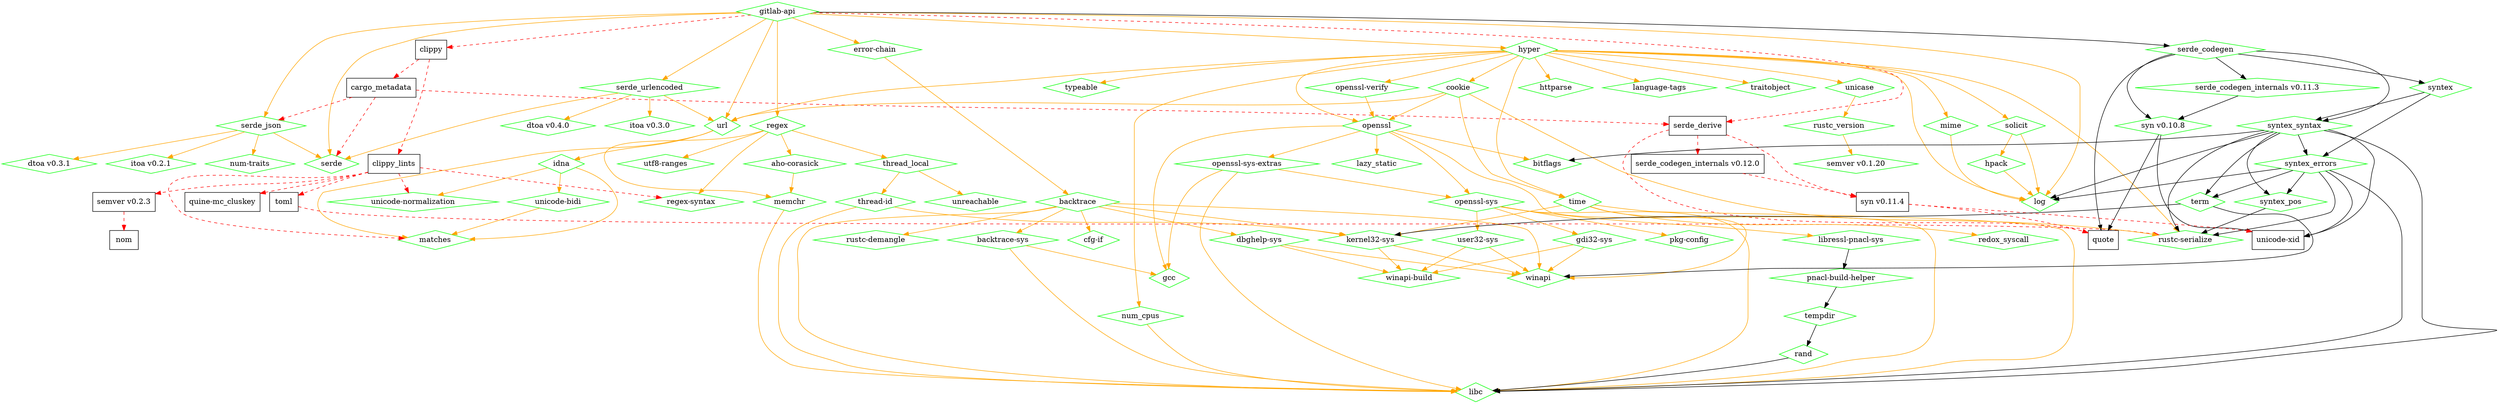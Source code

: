 digraph dependencies {
	N0[label="gitlab-api",shape=diamond,color=green];
	N1[label="clippy",shape=box];
	N2[label="error-chain",shape=diamond,color=green];
	N3[label="hyper",shape=diamond,color=green];
	N4[label="log",shape=diamond,color=green];
	N5[label="regex",shape=diamond,color=green];
	N6[label="serde",shape=diamond,color=green];
	N7[label="serde_codegen",shape=diamond,color=green];
	N8[label="serde_derive",shape=box];
	N9[label="serde_json",shape=diamond,color=green];
	N10[label="serde_urlencoded",shape=diamond,color=green];
	N11[label="url",shape=diamond,color=green];
	N12[label="aho-corasick",shape=diamond,color=green];
	N13[label="memchr",shape=diamond,color=green];
	N14[label="backtrace",shape=diamond,color=green];
	N15[label="backtrace-sys",shape=diamond,color=green];
	N16[label="cfg-if",shape=diamond,color=green];
	N17[label="dbghelp-sys",shape=diamond,color=green];
	N18[label="kernel32-sys",shape=diamond,color=green];
	N19[label="libc",shape=diamond,color=green];
	N20[label="rustc-demangle",shape=diamond,color=green];
	N21[label="winapi",shape=diamond,color=green];
	N22[label="gcc",shape=diamond,color=green];
	N23[label="bitflags",shape=diamond,color=green];
	N24[label="cargo_metadata",shape=box];
	N25[label="clippy_lints",shape=box];
	N26[label="matches",shape=diamond,color=green];
	N27[label="quine-mc_cluskey",shape=box];
	N28[label="regex-syntax",shape=diamond,color=green];
	N29[label="semver v0.2.3",shape=box];
	N30[label="toml",shape=box];
	N31[label="unicode-normalization",shape=diamond,color=green];
	N32[label="cookie",shape=diamond,color=green];
	N33[label="openssl",shape=diamond,color=green];
	N34[label="rustc-serialize",shape=diamond,color=green];
	N35[label="time",shape=diamond,color=green];
	N36[label="winapi-build",shape=diamond,color=green];
	N37[label="dtoa v0.3.1",shape=diamond,color=green];
	N38[label="dtoa v0.4.0",shape=diamond,color=green];
	N39[label="gdi32-sys",shape=diamond,color=green];
	N40[label="hpack",shape=diamond,color=green];
	N41[label="httparse",shape=diamond,color=green];
	N42[label="language-tags",shape=diamond,color=green];
	N43[label="mime",shape=diamond,color=green];
	N44[label="num_cpus",shape=diamond,color=green];
	N45[label="openssl-verify",shape=diamond,color=green];
	N46[label="solicit",shape=diamond,color=green];
	N47[label="traitobject",shape=diamond,color=green];
	N48[label="typeable",shape=diamond,color=green];
	N49[label="unicase",shape=diamond,color=green];
	N50[label="idna",shape=diamond,color=green];
	N51[label="unicode-bidi",shape=diamond,color=green];
	N52[label="itoa v0.2.1",shape=diamond,color=green];
	N53[label="itoa v0.3.0",shape=diamond,color=green];
	N54[label="lazy_static",shape=diamond,color=green];
	N55[label="libressl-pnacl-sys",shape=diamond,color=green];
	N56[label="pnacl-build-helper",shape=diamond,color=green];
	N57[label="nom",shape=box];
	N58[label="num-traits",shape=diamond,color=green];
	N59[label="openssl-sys",shape=diamond,color=green];
	N60[label="openssl-sys-extras",shape=diamond,color=green];
	N61[label="pkg-config",shape=diamond,color=green];
	N62[label="user32-sys",shape=diamond,color=green];
	N63[label="tempdir",shape=diamond,color=green];
	N64[label="quote",shape=box];
	N65[label="rand",shape=diamond,color=green];
	N66[label="redox_syscall",shape=diamond,color=green];
	N67[label="thread_local",shape=diamond,color=green];
	N68[label="utf8-ranges",shape=diamond,color=green];
	N69[label="rustc_version",shape=diamond,color=green];
	N70[label="semver v0.1.20",shape=diamond,color=green];
	N71[label="serde_codegen_internals v0.11.3",shape=diamond,color=green];
	N72[label="syn v0.10.8",shape=diamond,color=green];
	N73[label="syntex",shape=diamond,color=green];
	N74[label="syntex_syntax",shape=diamond,color=green];
	N75[label="serde_codegen_internals v0.12.0",shape=box];
	N76[label="syn v0.11.4",shape=box];
	N77[label="unicode-xid",shape=box];
	N78[label="syntex_errors",shape=diamond,color=green];
	N79[label="syntex_pos",shape=diamond,color=green];
	N80[label="term",shape=diamond,color=green];
	N81[label="thread-id",shape=diamond,color=green];
	N82[label="unreachable",shape=diamond,color=green];
	N0 -> N1[label="",style=dashed,color=red];
	N0 -> N2[label="",color=orange];
	N0 -> N3[label="",color=orange];
	N0 -> N4[label="",color=orange];
	N0 -> N5[label="",color=orange];
	N0 -> N6[label="",color=orange];
	N0 -> N7[label=""];
	N0 -> N8[label="",style=dashed,color=red];
	N0 -> N9[label="",color=orange];
	N0 -> N10[label="",color=orange];
	N0 -> N11[label="",color=orange];
	N1 -> N24[label="",style=dashed,color=red];
	N1 -> N25[label="",style=dashed,color=red];
	N2 -> N14[label="",color=orange];
	N3 -> N4[label="",color=orange];
	N3 -> N11[label="",color=orange];
	N3 -> N32[label="",color=orange];
	N3 -> N33[label="",color=orange];
	N3 -> N34[label="",color=orange];
	N3 -> N35[label="",color=orange];
	N3 -> N41[label="",color=orange];
	N3 -> N42[label="",color=orange];
	N3 -> N43[label="",color=orange];
	N3 -> N44[label="",color=orange];
	N3 -> N45[label="",color=orange];
	N3 -> N46[label="",color=orange];
	N3 -> N47[label="",color=orange];
	N3 -> N48[label="",color=orange];
	N3 -> N49[label="",color=orange];
	N5 -> N12[label="",color=orange];
	N5 -> N13[label="",color=orange];
	N5 -> N28[label="",color=orange];
	N5 -> N67[label="",color=orange];
	N5 -> N68[label="",color=orange];
	N7 -> N64[label=""];
	N7 -> N71[label=""];
	N7 -> N72[label=""];
	N7 -> N73[label=""];
	N7 -> N74[label=""];
	N8 -> N64[label="",style=dashed,color=red];
	N8 -> N75[label="",style=dashed,color=red];
	N8 -> N76[label="",style=dashed,color=red];
	N9 -> N6[label="",color=orange];
	N9 -> N37[label="",color=orange];
	N9 -> N52[label="",color=orange];
	N9 -> N58[label="",color=orange];
	N10 -> N6[label="",color=orange];
	N10 -> N11[label="",color=orange];
	N10 -> N38[label="",color=orange];
	N10 -> N53[label="",color=orange];
	N11 -> N26[label="",color=orange];
	N11 -> N50[label="",color=orange];
	N12 -> N13[label="",color=orange];
	N13 -> N19[label="",color=orange];
	N14 -> N15[label="",color=orange];
	N14 -> N16[label="",color=orange];
	N14 -> N17[label="",color=orange];
	N14 -> N18[label="",color=orange];
	N14 -> N19[label="",color=orange];
	N14 -> N20[label="",color=orange];
	N14 -> N21[label="",color=orange];
	N15 -> N19[label="",color=orange];
	N15 -> N22[label="",color=orange];
	N17 -> N21[label="",color=orange];
	N17 -> N36[label="",color=orange];
	N18 -> N21[label="",color=orange];
	N18 -> N36[label="",color=orange];
	N24 -> N6[label="",style=dashed,color=red];
	N24 -> N8[label="",style=dashed,color=red];
	N24 -> N9[label="",style=dashed,color=red];
	N25 -> N26[label="",style=dashed,color=red];
	N25 -> N27[label="",style=dashed,color=red];
	N25 -> N28[label="",style=dashed,color=red];
	N25 -> N29[label="",style=dashed,color=red];
	N25 -> N30[label="",style=dashed,color=red];
	N25 -> N31[label="",style=dashed,color=red];
	N29 -> N57[label="",style=dashed,color=red];
	N30 -> N34[label="",style=dashed,color=red];
	N32 -> N11[label="",color=orange];
	N32 -> N33[label="",color=orange];
	N32 -> N34[label="",color=orange];
	N32 -> N35[label="",color=orange];
	N33 -> N19[label="",color=orange];
	N33 -> N22[label="",color=orange];
	N33 -> N23[label="",color=orange];
	N33 -> N54[label="",color=orange];
	N33 -> N59[label="",color=orange];
	N33 -> N60[label="",color=orange];
	N35 -> N18[label="",color=orange];
	N35 -> N19[label="",color=orange];
	N35 -> N21[label="",color=orange];
	N35 -> N66[label="",color=orange];
	N39 -> N21[label="",color=orange];
	N39 -> N36[label="",color=orange];
	N40 -> N4[label="",color=orange];
	N43 -> N4[label="",color=orange];
	N44 -> N19[label="",color=orange];
	N45 -> N33[label="",color=orange];
	N46 -> N4[label="",color=orange];
	N46 -> N40[label="",color=orange];
	N49 -> N69[label="",color=orange];
	N50 -> N26[label="",color=orange];
	N50 -> N31[label="",color=orange];
	N50 -> N51[label="",color=orange];
	N51 -> N26[label="",color=orange];
	N55 -> N56[label=""];
	N56 -> N63[label=""];
	N59 -> N19[label="",color=orange];
	N59 -> N39[label="",color=orange];
	N59 -> N55[label="",color=orange];
	N59 -> N61[label="",color=orange];
	N59 -> N62[label="",color=orange];
	N60 -> N19[label="",color=orange];
	N60 -> N22[label="",color=orange];
	N60 -> N59[label="",color=orange];
	N62 -> N21[label="",color=orange];
	N62 -> N36[label="",color=orange];
	N63 -> N65[label=""];
	N65 -> N19[label=""];
	N67 -> N81[label="",color=orange];
	N67 -> N82[label="",color=orange];
	N69 -> N70[label="",color=orange];
	N71 -> N72[label=""];
	N72 -> N64[label=""];
	N72 -> N77[label=""];
	N73 -> N74[label=""];
	N73 -> N78[label=""];
	N74 -> N4[label=""];
	N74 -> N19[label=""];
	N74 -> N23[label=""];
	N74 -> N34[label=""];
	N74 -> N77[label=""];
	N74 -> N78[label=""];
	N74 -> N79[label=""];
	N74 -> N80[label=""];
	N75 -> N76[label="",style=dashed,color=red];
	N76 -> N64[label="",style=dashed,color=red];
	N76 -> N77[label="",style=dashed,color=red];
	N78 -> N4[label=""];
	N78 -> N19[label=""];
	N78 -> N34[label=""];
	N78 -> N77[label=""];
	N78 -> N79[label=""];
	N78 -> N80[label=""];
	N79 -> N34[label=""];
	N80 -> N18[label=""];
	N80 -> N21[label=""];
	N81 -> N18[label="",color=orange];
	N81 -> N19[label="",color=orange];
}
